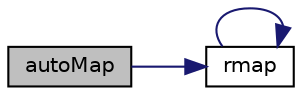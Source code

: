 digraph "autoMap"
{
  bgcolor="transparent";
  edge [fontname="Helvetica",fontsize="10",labelfontname="Helvetica",labelfontsize="10"];
  node [fontname="Helvetica",fontsize="10",shape=record];
  rankdir="LR";
  Node1 [label="autoMap",height=0.2,width=0.4,color="black", fillcolor="grey75", style="filled", fontcolor="black"];
  Node1 -> Node2 [color="midnightblue",fontsize="10",style="solid",fontname="Helvetica"];
  Node2 [label="rmap",height=0.2,width=0.4,color="black",URL="$a01104.html#a713277715ccc0a5ef466b0516d44731f",tooltip="Reverse map the given fvPatchField onto this fvPatchField. "];
  Node2 -> Node2 [color="midnightblue",fontsize="10",style="solid",fontname="Helvetica"];
}
